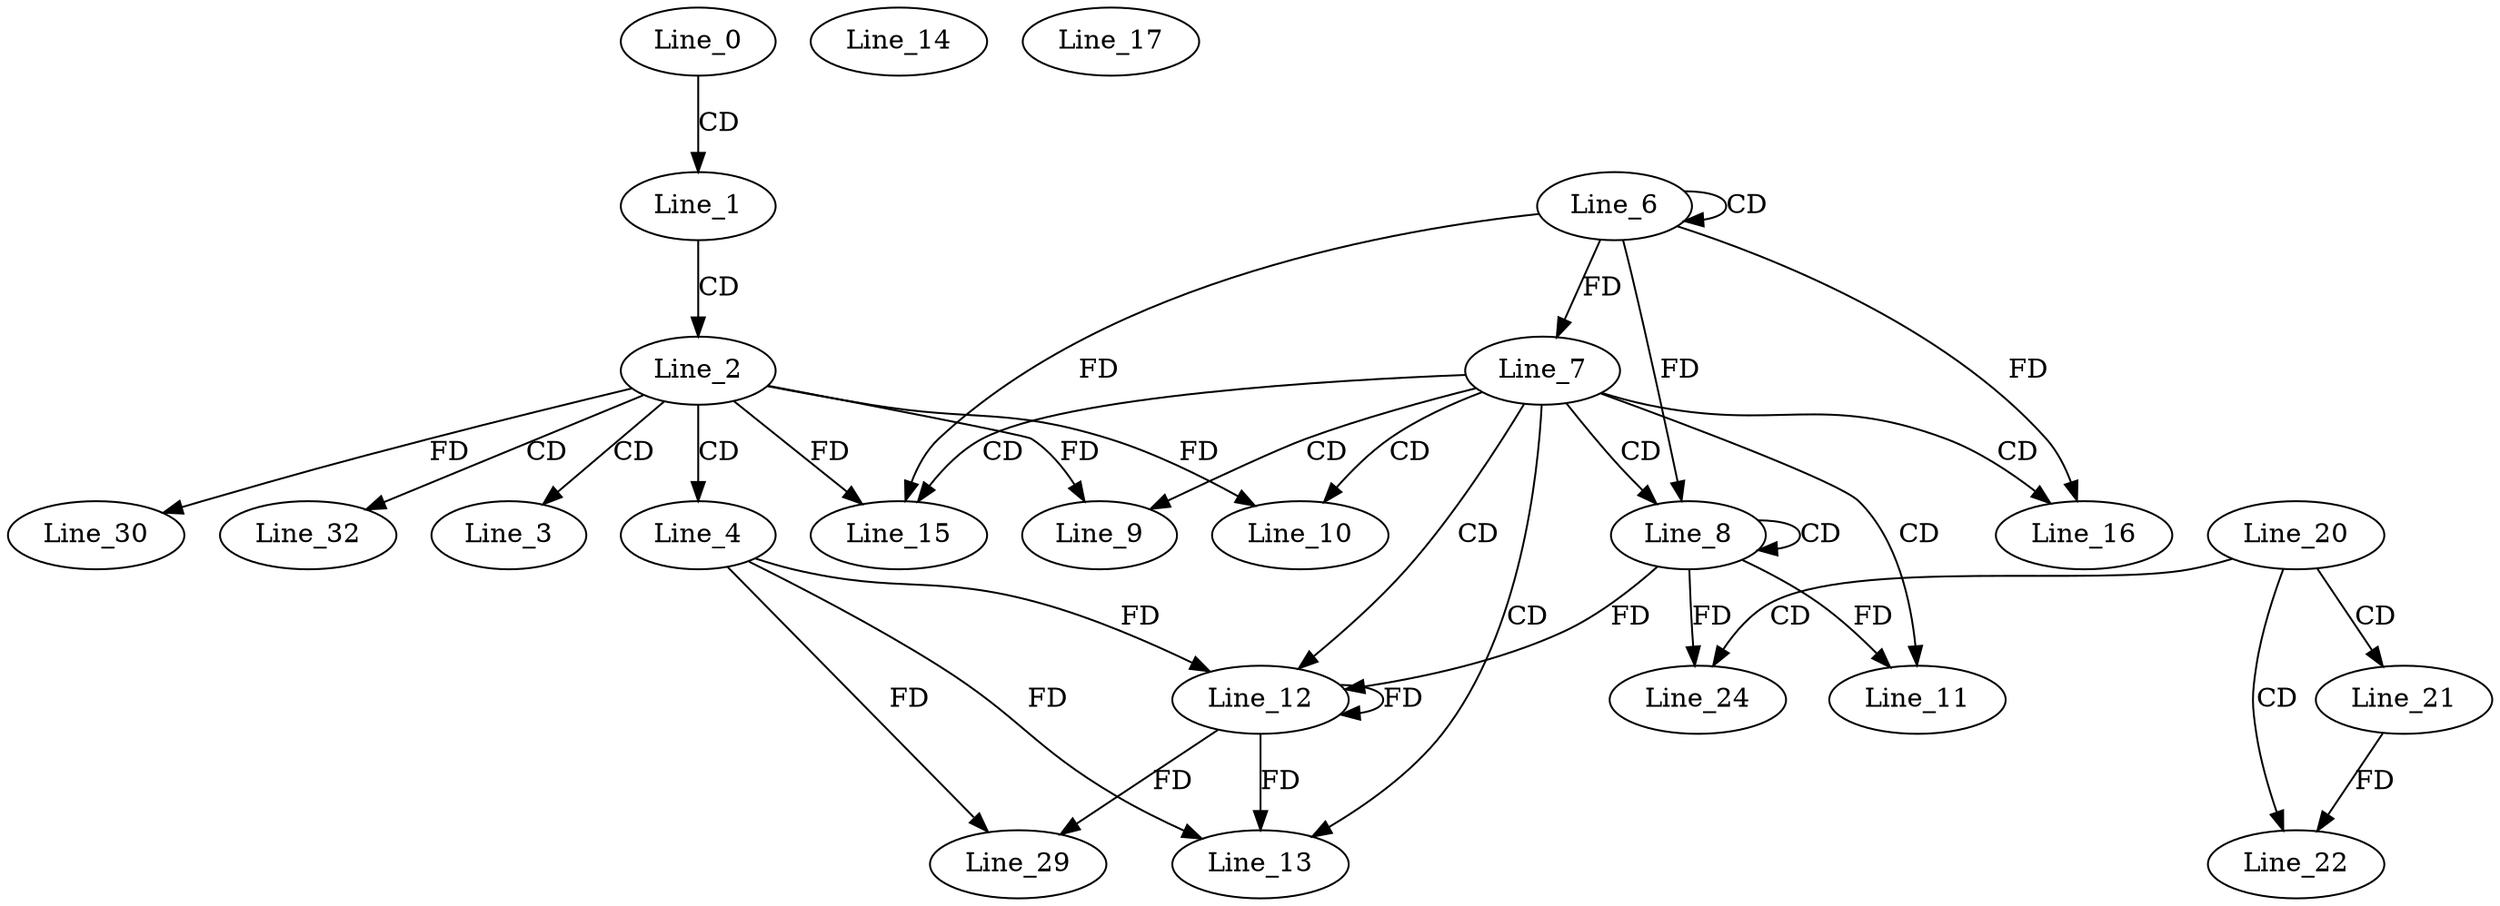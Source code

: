 digraph G {
  Line_0;
  Line_1;
  Line_2;
  Line_3;
  Line_4;
  Line_6;
  Line_6;
  Line_7;
  Line_8;
  Line_8;
  Line_9;
  Line_10;
  Line_11;
  Line_12;
  Line_12;
  Line_13;
  Line_14;
  Line_15;
  Line_15;
  Line_16;
  Line_17;
  Line_20;
  Line_21;
  Line_22;
  Line_24;
  Line_29;
  Line_30;
  Line_32;
  Line_0 -> Line_1 [ label="CD" ];
  Line_1 -> Line_2 [ label="CD" ];
  Line_2 -> Line_3 [ label="CD" ];
  Line_2 -> Line_4 [ label="CD" ];
  Line_6 -> Line_6 [ label="CD" ];
  Line_6 -> Line_7 [ label="FD" ];
  Line_7 -> Line_8 [ label="CD" ];
  Line_8 -> Line_8 [ label="CD" ];
  Line_6 -> Line_8 [ label="FD" ];
  Line_7 -> Line_9 [ label="CD" ];
  Line_2 -> Line_9 [ label="FD" ];
  Line_7 -> Line_10 [ label="CD" ];
  Line_2 -> Line_10 [ label="FD" ];
  Line_7 -> Line_11 [ label="CD" ];
  Line_8 -> Line_11 [ label="FD" ];
  Line_7 -> Line_12 [ label="CD" ];
  Line_4 -> Line_12 [ label="FD" ];
  Line_12 -> Line_12 [ label="FD" ];
  Line_8 -> Line_12 [ label="FD" ];
  Line_7 -> Line_13 [ label="CD" ];
  Line_4 -> Line_13 [ label="FD" ];
  Line_12 -> Line_13 [ label="FD" ];
  Line_7 -> Line_15 [ label="CD" ];
  Line_2 -> Line_15 [ label="FD" ];
  Line_6 -> Line_15 [ label="FD" ];
  Line_7 -> Line_16 [ label="CD" ];
  Line_6 -> Line_16 [ label="FD" ];
  Line_20 -> Line_21 [ label="CD" ];
  Line_20 -> Line_22 [ label="CD" ];
  Line_21 -> Line_22 [ label="FD" ];
  Line_20 -> Line_24 [ label="CD" ];
  Line_8 -> Line_24 [ label="FD" ];
  Line_4 -> Line_29 [ label="FD" ];
  Line_12 -> Line_29 [ label="FD" ];
  Line_2 -> Line_30 [ label="FD" ];
  Line_2 -> Line_32 [ label="CD" ];
}
